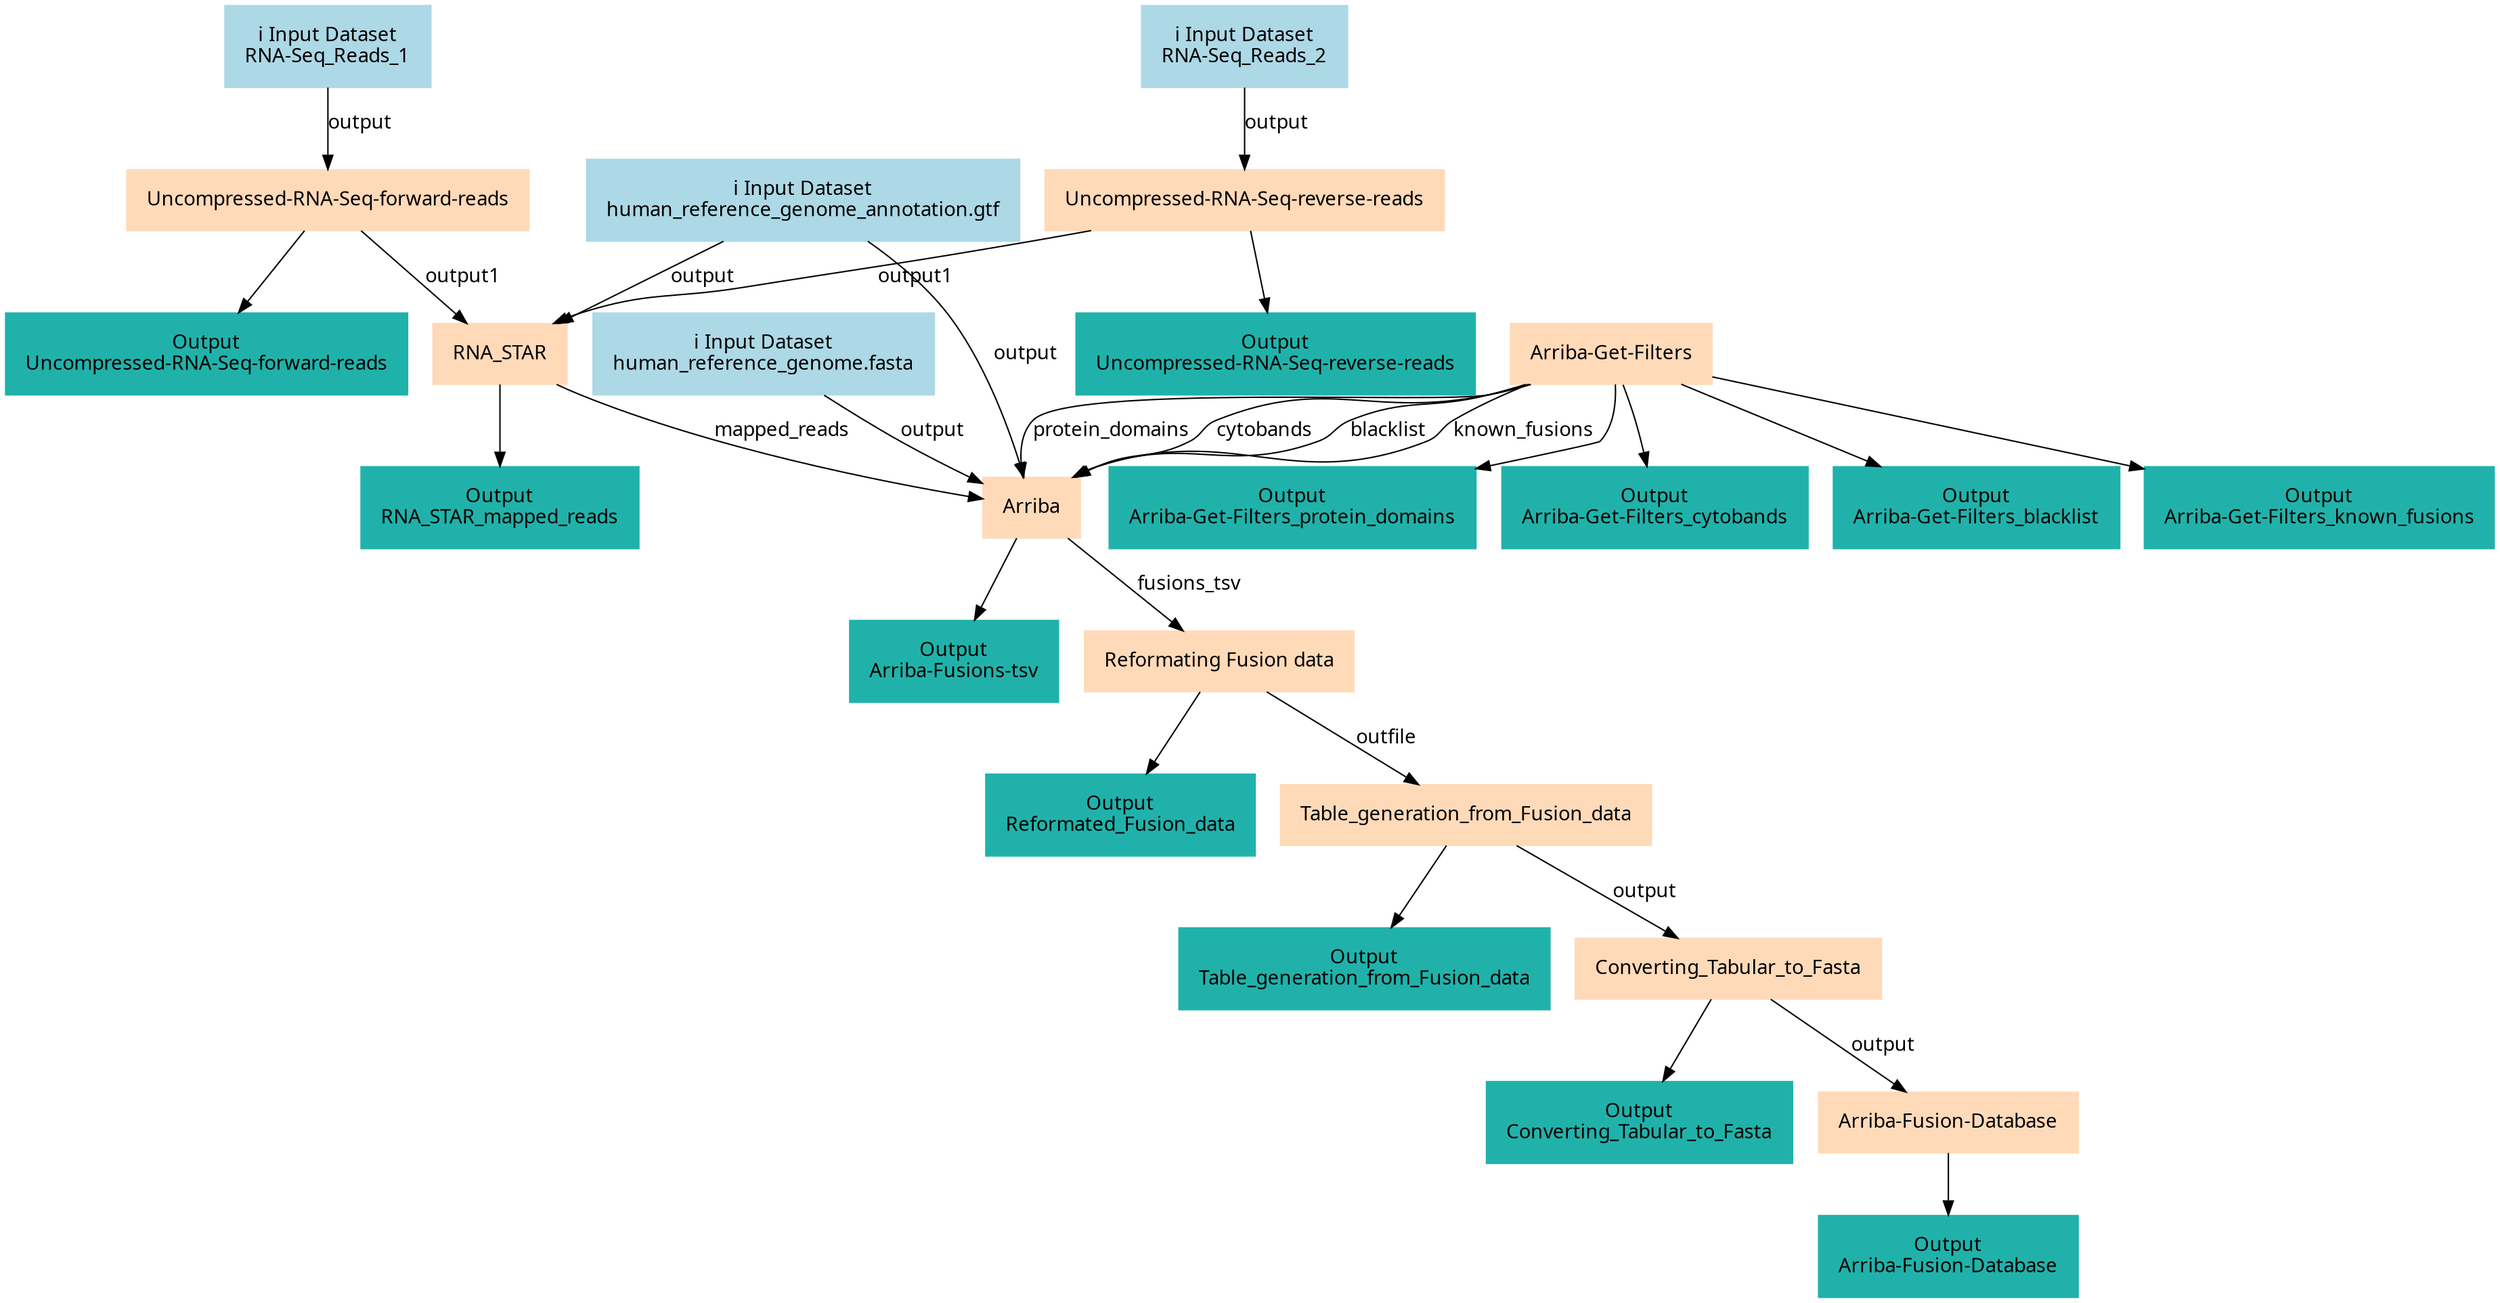 digraph main {
  node [fontname="Atkinson Hyperlegible", shape=box, color=white,style=filled,color=peachpuff,margin="0.2,0.2"];
  edge [fontname="Atkinson Hyperlegible"];
  0[color=lightblue,label="ℹ️ Input Dataset\nRNA-Seq_Reads_1"]
  1[color=lightblue,label="ℹ️ Input Dataset\nRNA-Seq_Reads_2"]
  2[color=lightblue,label="ℹ️ Input Dataset\nhuman_reference_genome_annotation.gtf"]
  3[color=lightblue,label="ℹ️ Input Dataset\nhuman_reference_genome.fasta"]
  4[label="Arriba-Get-Filters"]
  kbdb7b8fead1944b08824c930809543eb[color=lightseagreen,label="Output\nArriba-Get-Filters_protein_domains"]
  4 -> kbdb7b8fead1944b08824c930809543eb
  kd19553eac19947b1ad18f7197de66fc7[color=lightseagreen,label="Output\nArriba-Get-Filters_cytobands"]
  4 -> kd19553eac19947b1ad18f7197de66fc7
  k02a9718d01534bf8b7b917826109ede7[color=lightseagreen,label="Output\nArriba-Get-Filters_blacklist"]
  4 -> k02a9718d01534bf8b7b917826109ede7
  k75ae6bd65b304af1bc912f2c798a44ef[color=lightseagreen,label="Output\nArriba-Get-Filters_known_fusions"]
  4 -> k75ae6bd65b304af1bc912f2c798a44ef
  5[label="Uncompressed-RNA-Seq-forward-reads"]
  0 -> 5 [label="output"]
  kad7de653861f4fe5961b0ec2bd2485dc[color=lightseagreen,label="Output\nUncompressed-RNA-Seq-forward-reads"]
  5 -> kad7de653861f4fe5961b0ec2bd2485dc
  6[label="Uncompressed-RNA-Seq-reverse-reads"]
  1 -> 6 [label="output"]
  k30fe35ba5af24f36ab8a7f0099253882[color=lightseagreen,label="Output\nUncompressed-RNA-Seq-reverse-reads"]
  6 -> k30fe35ba5af24f36ab8a7f0099253882
  7[label="RNA_STAR"]
  2 -> 7 [label="output"]
  5 -> 7 [label="output1"]
  6 -> 7 [label="output1"]
  k8002eb149ce047678e64ad5d8af17f25[color=lightseagreen,label="Output\nRNA_STAR_mapped_reads"]
  7 -> k8002eb149ce047678e64ad5d8af17f25
  8[label="Arriba"]
  4 -> 8 [label="blacklist"]
  2 -> 8 [label="output"]
  3 -> 8 [label="output"]
  7 -> 8 [label="mapped_reads"]
  4 -> 8 [label="known_fusions"]
  4 -> 8 [label="protein_domains"]
  4 -> 8 [label="cytobands"]
  k4cb6fdb6b4c547b49dca3a05a7a26c74[color=lightseagreen,label="Output\nArriba-Fusions-tsv"]
  8 -> k4cb6fdb6b4c547b49dca3a05a7a26c74
  9[label="Reformating Fusion data"]
  8 -> 9 [label="fusions_tsv"]
  ka8817c07800d45888c8718ab611f85a8[color=lightseagreen,label="Output\nReformated_Fusion_data"]
  9 -> ka8817c07800d45888c8718ab611f85a8
  10[label="Table_generation_from_Fusion_data"]
  9 -> 10 [label="outfile"]
  kab3ad7b06f434f0f9e0f758c721a03f0[color=lightseagreen,label="Output\nTable_generation_from_Fusion_data"]
  10 -> kab3ad7b06f434f0f9e0f758c721a03f0
  11[label="Converting_Tabular_to_Fasta"]
  10 -> 11 [label="output"]
  ke21178f26a4a417496601af15ff7dbb4[color=lightseagreen,label="Output\nConverting_Tabular_to_Fasta"]
  11 -> ke21178f26a4a417496601af15ff7dbb4
  12[label="Arriba-Fusion-Database"]
  11 -> 12 [label="output"]
  kbe2983fd4ddf45938b8d933393eac469[color=lightseagreen,label="Output\nArriba-Fusion-Database"]
  12 -> kbe2983fd4ddf45938b8d933393eac469
}
